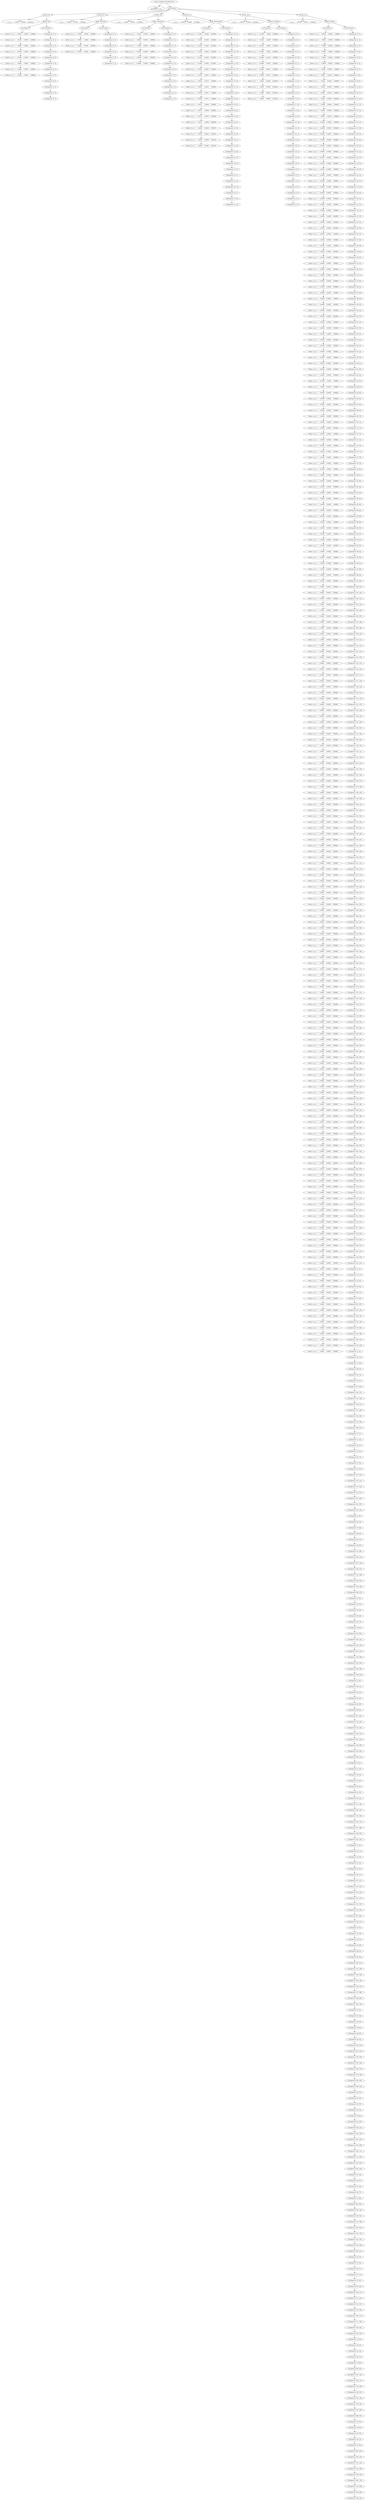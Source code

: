 strict digraph {
graph [ordering="out"];
graph [fontname="helvetica"];
node  [fontname="helvetica"];
edge  [fontname="helvetica"];
scene [label="Scene: ThreeDimensionalScene_R1"];
Camera [label="Camera: 
perspective = true"];
scene -> Camera;
positionList [label="List<Position>"];
scene -> positionList;
_p0 [label="Position: p0"];
positionList -> _p0;
_p0_Matrix [label="Vector:
[x,y,z] = [  -4.00000     0.00000   -18.00000]"];
_p0 -> _p0_Matrix;
_m1 [label="Model: Cube"];
_p0 -> _m1;
_m1_vertexList [label="List<Vertex>"];
_m1 -> _m1_vertexList;
_m1_v0 [label="Vertex: (x,y,z) = (  -1.00000    -1.00000    -1.00000)"];
_m1_vertexList -> _m1_v0;
_m1_v1 [label="Vertex: (x,y,z) = (   1.00000    -1.00000    -1.00000)"];
_m1_v0 -> _m1_v1;
_m1_v2 [label="Vertex: (x,y,z) = (   1.00000    -1.00000     1.00000)"];
_m1_v1 -> _m1_v2;
_m1_v3 [label="Vertex: (x,y,z) = (  -1.00000    -1.00000     1.00000)"];
_m1_v2 -> _m1_v3;
_m1_v4 [label="Vertex: (x,y,z) = (  -1.00000     1.00000    -1.00000)"];
_m1_v3 -> _m1_v4;
_m1_v5 [label="Vertex: (x,y,z) = (   1.00000     1.00000    -1.00000)"];
_m1_v4 -> _m1_v5;
_m1_v6 [label="Vertex: (x,y,z) = (   1.00000     1.00000     1.00000)"];
_m1_v5 -> _m1_v6;
_m1_v7 [label="Vertex: (x,y,z) = (  -1.00000     1.00000     1.00000)"];
_m1_v6 -> _m1_v7;
_m1_primitiveList [label="List<Primitive>"];
_m1 -> _m1_primitiveList;
_m1_p0 [label="LineSegment: [0, 1]"];
_m1_primitiveList -> _m1_p0;
_m1_p1 [label="LineSegment: [1, 2]"];
_m1_p0 -> _m1_p1;
_m1_p2 [label="LineSegment: [2, 3]"];
_m1_p1 -> _m1_p2;
_m1_p3 [label="LineSegment: [3, 0]"];
_m1_p2 -> _m1_p3;
_m1_p4 [label="LineSegment: [4, 5]"];
_m1_p3 -> _m1_p4;
_m1_p5 [label="LineSegment: [5, 6]"];
_m1_p4 -> _m1_p5;
_m1_p6 [label="LineSegment: [6, 7]"];
_m1_p5 -> _m1_p6;
_m1_p7 [label="LineSegment: [7, 4]"];
_m1_p6 -> _m1_p7;
_m1_p8 [label="LineSegment: [0, 4]"];
_m1_p7 -> _m1_p8;
_m1_p9 [label="LineSegment: [1, 5]"];
_m1_p8 -> _m1_p9;
_m1_p10 [label="LineSegment: [2, 6]"];
_m1_p9 -> _m1_p10;
_m1_p11 [label="LineSegment: [3, 7]"];
_m1_p10 -> _m1_p11;
_p2 [label="Position: p1"];
positionList -> _p2;
_p2_Matrix [label="Vector:
[x,y,z] = [   0.00000    -2.00000   -14.00000]"];
_p2 -> _p2_Matrix;
_m3 [label="Model: Tetrahedron"];
_p2 -> _m3;
_m3_vertexList [label="List<Vertex>"];
_m3 -> _m3_vertexList;
_m3_v0 [label="Vertex: (x,y,z) = (   1.00000     1.00000     1.00000)"];
_m3_vertexList -> _m3_v0;
_m3_v1 [label="Vertex: (x,y,z) = (  -1.00000     1.00000    -1.00000)"];
_m3_v0 -> _m3_v1;
_m3_v2 [label="Vertex: (x,y,z) = (   1.00000    -1.00000    -1.00000)"];
_m3_v1 -> _m3_v2;
_m3_v3 [label="Vertex: (x,y,z) = (  -1.00000    -1.00000     1.00000)"];
_m3_v2 -> _m3_v3;
_m3_primitiveList [label="List<Primitive>"];
_m3 -> _m3_primitiveList;
_m3_p0 [label="LineSegment: [0, 1]"];
_m3_primitiveList -> _m3_p0;
_m3_p1 [label="LineSegment: [2, 3]"];
_m3_p0 -> _m3_p1;
_m3_p2 [label="LineSegment: [0, 2]"];
_m3_p1 -> _m3_p2;
_m3_p3 [label="LineSegment: [0, 3]"];
_m3_p2 -> _m3_p3;
_m3_p4 [label="LineSegment: [1, 2]"];
_m3_p3 -> _m3_p4;
_m3_p5 [label="LineSegment: [1, 3]"];
_m3_p4 -> _m3_p5;
_p4 [label="Position: p2"];
positionList -> _p4;
_p4_Matrix [label="Vector:
[x,y,z] = [   4.00000    -3.00000   -10.00000]"];
_p4 -> _p4_Matrix;
_m5 [label="Model: Octahedron"];
_p4 -> _m5;
_m5_vertexList [label="List<Vertex>"];
_m5 -> _m5_vertexList;
_m5_v0 [label="Vertex: (x,y,z) = (   1.00000     0.00000     0.00000)"];
_m5_vertexList -> _m5_v0;
_m5_v1 [label="Vertex: (x,y,z) = (   0.00000     0.00000    -1.00000)"];
_m5_v0 -> _m5_v1;
_m5_v2 [label="Vertex: (x,y,z) = (  -1.00000     0.00000     0.00000)"];
_m5_v1 -> _m5_v2;
_m5_v3 [label="Vertex: (x,y,z) = (   0.00000     0.00000     1.00000)"];
_m5_v2 -> _m5_v3;
_m5_v4 [label="Vertex: (x,y,z) = (   0.00000     1.00000     0.00000)"];
_m5_v3 -> _m5_v4;
_m5_v5 [label="Vertex: (x,y,z) = (   0.00000    -1.00000     0.00000)"];
_m5_v4 -> _m5_v5;
_m5_primitiveList [label="List<Primitive>"];
_m5 -> _m5_primitiveList;
_m5_p0 [label="LineSegment: [0, 1]"];
_m5_primitiveList -> _m5_p0;
_m5_p1 [label="LineSegment: [1, 2]"];
_m5_p0 -> _m5_p1;
_m5_p2 [label="LineSegment: [2, 3]"];
_m5_p1 -> _m5_p2;
_m5_p3 [label="LineSegment: [3, 0]"];
_m5_p2 -> _m5_p3;
_m5_p4 [label="LineSegment: [0, 4]"];
_m5_p3 -> _m5_p4;
_m5_p5 [label="LineSegment: [1, 4]"];
_m5_p4 -> _m5_p5;
_m5_p6 [label="LineSegment: [2, 4]"];
_m5_p5 -> _m5_p6;
_m5_p7 [label="LineSegment: [3, 4]"];
_m5_p6 -> _m5_p7;
_m5_p8 [label="LineSegment: [0, 5]"];
_m5_p7 -> _m5_p8;
_m5_p9 [label="LineSegment: [1, 5]"];
_m5_p8 -> _m5_p9;
_m5_p10 [label="LineSegment: [2, 5]"];
_m5_p9 -> _m5_p10;
_m5_p11 [label="LineSegment: [3, 5]"];
_m5_p10 -> _m5_p11;
_p6 [label="Position: p3"];
positionList -> _p6;
_p6_Matrix [label="Vector:
[x,y,z] = [  -4.00000    -3.00000   -10.00000]"];
_p6 -> _p6_Matrix;
_m7 [label="Model: Dodecahedron"];
_p6 -> _m7;
_m7_vertexList [label="List<Vertex>"];
_m7 -> _m7_vertexList;
_m7_v0 [label="Vertex: (x,y,z) = (  -0.61803    -0.61803    -0.61803)"];
_m7_vertexList -> _m7_v0;
_m7_v1 [label="Vertex: (x,y,z) = (  -0.61803    -0.61803     0.61803)"];
_m7_v0 -> _m7_v1;
_m7_v2 [label="Vertex: (x,y,z) = (  -0.61803     0.61803    -0.61803)"];
_m7_v1 -> _m7_v2;
_m7_v3 [label="Vertex: (x,y,z) = (  -0.61803     0.61803     0.61803)"];
_m7_v2 -> _m7_v3;
_m7_v4 [label="Vertex: (x,y,z) = (   0.61803    -0.61803    -0.61803)"];
_m7_v3 -> _m7_v4;
_m7_v5 [label="Vertex: (x,y,z) = (   0.61803    -0.61803     0.61803)"];
_m7_v4 -> _m7_v5;
_m7_v6 [label="Vertex: (x,y,z) = (   0.61803     0.61803    -0.61803)"];
_m7_v5 -> _m7_v6;
_m7_v7 [label="Vertex: (x,y,z) = (   0.61803     0.61803     0.61803)"];
_m7_v6 -> _m7_v7;
_m7_v8 [label="Vertex: (x,y,z) = (   0.00000    -0.38197    -1.00000)"];
_m7_v7 -> _m7_v8;
_m7_v9 [label="Vertex: (x,y,z) = (   0.00000    -0.38197     1.00000)"];
_m7_v8 -> _m7_v9;
_m7_v10 [label="Vertex: (x,y,z) = (   0.00000     0.38197    -1.00000)"];
_m7_v9 -> _m7_v10;
_m7_v11 [label="Vertex: (x,y,z) = (   0.00000     0.38197     1.00000)"];
_m7_v10 -> _m7_v11;
_m7_v12 [label="Vertex: (x,y,z) = (  -0.38197    -1.00000     0.00000)"];
_m7_v11 -> _m7_v12;
_m7_v13 [label="Vertex: (x,y,z) = (  -0.38197     1.00000     0.00000)"];
_m7_v12 -> _m7_v13;
_m7_v14 [label="Vertex: (x,y,z) = (   0.38197    -1.00000     0.00000)"];
_m7_v13 -> _m7_v14;
_m7_v15 [label="Vertex: (x,y,z) = (   0.38197     1.00000     0.00000)"];
_m7_v14 -> _m7_v15;
_m7_v16 [label="Vertex: (x,y,z) = (  -1.00000     0.00000    -0.38197)"];
_m7_v15 -> _m7_v16;
_m7_v17 [label="Vertex: (x,y,z) = (   1.00000     0.00000    -0.38197)"];
_m7_v16 -> _m7_v17;
_m7_v18 [label="Vertex: (x,y,z) = (  -1.00000     0.00000     0.38197)"];
_m7_v17 -> _m7_v18;
_m7_v19 [label="Vertex: (x,y,z) = (   1.00000     0.00000     0.38197)"];
_m7_v18 -> _m7_v19;
_m7_primitiveList [label="List<Primitive>"];
_m7 -> _m7_primitiveList;
_m7_p0 [label="LineSegment: [3, 11]"];
_m7_primitiveList -> _m7_p0;
_m7_p1 [label="LineSegment: [11, 7]"];
_m7_p0 -> _m7_p1;
_m7_p2 [label="LineSegment: [7, 15]"];
_m7_p1 -> _m7_p2;
_m7_p3 [label="LineSegment: [15, 13]"];
_m7_p2 -> _m7_p3;
_m7_p4 [label="LineSegment: [13, 3]"];
_m7_p3 -> _m7_p4;
_m7_p5 [label="LineSegment: [7, 19]"];
_m7_p4 -> _m7_p5;
_m7_p6 [label="LineSegment: [19, 17]"];
_m7_p5 -> _m7_p6;
_m7_p7 [label="LineSegment: [17, 6]"];
_m7_p6 -> _m7_p7;
_m7_p8 [label="LineSegment: [6, 15]"];
_m7_p7 -> _m7_p8;
_m7_p9 [label="LineSegment: [17, 4]"];
_m7_p8 -> _m7_p9;
_m7_p10 [label="LineSegment: [4, 8]"];
_m7_p9 -> _m7_p10;
_m7_p11 [label="LineSegment: [8, 10]"];
_m7_p10 -> _m7_p11;
_m7_p12 [label="LineSegment: [10, 6]"];
_m7_p11 -> _m7_p12;
_m7_p13 [label="LineSegment: [8, 0]"];
_m7_p12 -> _m7_p13;
_m7_p14 [label="LineSegment: [0, 16]"];
_m7_p13 -> _m7_p14;
_m7_p15 [label="LineSegment: [16, 2]"];
_m7_p14 -> _m7_p15;
_m7_p16 [label="LineSegment: [2, 10]"];
_m7_p15 -> _m7_p16;
_m7_p17 [label="LineSegment: [0, 12]"];
_m7_p16 -> _m7_p17;
_m7_p18 [label="LineSegment: [12, 1]"];
_m7_p17 -> _m7_p18;
_m7_p19 [label="LineSegment: [1, 18]"];
_m7_p18 -> _m7_p19;
_m7_p20 [label="LineSegment: [18, 16]"];
_m7_p19 -> _m7_p20;
_m7_p21 [label="LineSegment: [2, 13]"];
_m7_p20 -> _m7_p21;
_m7_p22 [label="LineSegment: [18, 3]"];
_m7_p21 -> _m7_p22;
_m7_p23 [label="LineSegment: [1, 9]"];
_m7_p22 -> _m7_p23;
_m7_p24 [label="LineSegment: [9, 11]"];
_m7_p23 -> _m7_p24;
_m7_p25 [label="LineSegment: [4, 14]"];
_m7_p24 -> _m7_p25;
_m7_p26 [label="LineSegment: [14, 12]"];
_m7_p25 -> _m7_p26;
_m7_p27 [label="LineSegment: [9, 5]"];
_m7_p26 -> _m7_p27;
_m7_p28 [label="LineSegment: [5, 19]"];
_m7_p27 -> _m7_p28;
_m7_p29 [label="LineSegment: [5, 14]"];
_m7_p28 -> _m7_p29;
_p8 [label="Position: p4"];
positionList -> _p8;
_p8_Matrix [label="Vector:
[x,y,z] = [   4.00000     0.00000   -18.00000]"];
_p8 -> _p8_Matrix;
_m9 [label="Model: Icosahedron"];
_p8 -> _m9;
_m9_vertexList [label="List<Vertex>"];
_m9 -> _m9_vertexList;
_m9_v0 [label="Vertex: (x,y,z) = (  -0.61803     1.00000     0.00000)"];
_m9_vertexList -> _m9_v0;
_m9_v1 [label="Vertex: (x,y,z) = (   0.61803     1.00000     0.00000)"];
_m9_v0 -> _m9_v1;
_m9_v2 [label="Vertex: (x,y,z) = (  -0.61803    -1.00000     0.00000)"];
_m9_v1 -> _m9_v2;
_m9_v3 [label="Vertex: (x,y,z) = (   0.61803    -1.00000     0.00000)"];
_m9_v2 -> _m9_v3;
_m9_v4 [label="Vertex: (x,y,z) = (   0.00000    -0.61803     1.00000)"];
_m9_v3 -> _m9_v4;
_m9_v5 [label="Vertex: (x,y,z) = (   0.00000     0.61803     1.00000)"];
_m9_v4 -> _m9_v5;
_m9_v6 [label="Vertex: (x,y,z) = (   0.00000    -0.61803    -1.00000)"];
_m9_v5 -> _m9_v6;
_m9_v7 [label="Vertex: (x,y,z) = (   0.00000     0.61803    -1.00000)"];
_m9_v6 -> _m9_v7;
_m9_v8 [label="Vertex: (x,y,z) = (   1.00000     0.00000    -0.61803)"];
_m9_v7 -> _m9_v8;
_m9_v9 [label="Vertex: (x,y,z) = (   1.00000     0.00000     0.61803)"];
_m9_v8 -> _m9_v9;
_m9_v10 [label="Vertex: (x,y,z) = (  -1.00000     0.00000    -0.61803)"];
_m9_v9 -> _m9_v10;
_m9_v11 [label="Vertex: (x,y,z) = (  -1.00000     0.00000     0.61803)"];
_m9_v10 -> _m9_v11;
_m9_primitiveList [label="List<Primitive>"];
_m9 -> _m9_primitiveList;
_m9_p0 [label="LineSegment: [0, 1]"];
_m9_primitiveList -> _m9_p0;
_m9_p1 [label="LineSegment: [0, 5]"];
_m9_p0 -> _m9_p1;
_m9_p2 [label="LineSegment: [0, 7]"];
_m9_p1 -> _m9_p2;
_m9_p3 [label="LineSegment: [0, 11]"];
_m9_p2 -> _m9_p3;
_m9_p4 [label="LineSegment: [0, 10]"];
_m9_p3 -> _m9_p4;
_m9_p5 [label="LineSegment: [1, 5]"];
_m9_p4 -> _m9_p5;
_m9_p6 [label="LineSegment: [1, 7]"];
_m9_p5 -> _m9_p6;
_m9_p7 [label="LineSegment: [1, 9]"];
_m9_p6 -> _m9_p7;
_m9_p8 [label="LineSegment: [1, 8]"];
_m9_p7 -> _m9_p8;
_m9_p9 [label="LineSegment: [5, 11]"];
_m9_p8 -> _m9_p9;
_m9_p10 [label="LineSegment: [5, 9]"];
_m9_p9 -> _m9_p10;
_m9_p11 [label="LineSegment: [5, 4]"];
_m9_p10 -> _m9_p11;
_m9_p12 [label="LineSegment: [7, 10]"];
_m9_p11 -> _m9_p12;
_m9_p13 [label="LineSegment: [7, 8]"];
_m9_p12 -> _m9_p13;
_m9_p14 [label="LineSegment: [7, 6]"];
_m9_p13 -> _m9_p14;
_m9_p15 [label="LineSegment: [11, 10]"];
_m9_p14 -> _m9_p15;
_m9_p16 [label="LineSegment: [11, 4]"];
_m9_p15 -> _m9_p16;
_m9_p17 [label="LineSegment: [11, 2]"];
_m9_p16 -> _m9_p17;
_m9_p18 [label="LineSegment: [9, 8]"];
_m9_p17 -> _m9_p18;
_m9_p19 [label="LineSegment: [9, 4]"];
_m9_p18 -> _m9_p19;
_m9_p20 [label="LineSegment: [9, 3]"];
_m9_p19 -> _m9_p20;
_m9_p21 [label="LineSegment: [10, 6]"];
_m9_p20 -> _m9_p21;
_m9_p22 [label="LineSegment: [10, 2]"];
_m9_p21 -> _m9_p22;
_m9_p23 [label="LineSegment: [8, 6]"];
_m9_p22 -> _m9_p23;
_m9_p24 [label="LineSegment: [8, 3]"];
_m9_p23 -> _m9_p24;
_m9_p25 [label="LineSegment: [4, 2]"];
_m9_p24 -> _m9_p25;
_m9_p26 [label="LineSegment: [4, 3]"];
_m9_p25 -> _m9_p26;
_m9_p27 [label="LineSegment: [6, 2]"];
_m9_p26 -> _m9_p27;
_m9_p28 [label="LineSegment: [6, 3]"];
_m9_p27 -> _m9_p28;
_m9_p29 [label="LineSegment: [2, 3]"];
_m9_p28 -> _m9_p29;
_p10 [label="Position: p5"];
positionList -> _p10;
_p10_Matrix [label="Vector:
[x,y,z] = [   0.00000    -7.00000   -14.00000]"];
_p10 -> _p10_Matrix;
_m11 [label="Model: PanelXZ"];
_p10 -> _m11;
_m11_vertexList [label="List<Vertex>"];
_m11 -> _m11_vertexList;
_m11_v0 [label="Vertex: (x,y,z) = (  -7.00000     0.00000    -7.00000)"];
_m11_vertexList -> _m11_v0;
_m11_v1 [label="Vertex: (x,y,z) = (  -7.00000     0.00000    -6.00000)"];
_m11_v0 -> _m11_v1;
_m11_v2 [label="Vertex: (x,y,z) = (  -7.00000     0.00000    -5.00000)"];
_m11_v1 -> _m11_v2;
_m11_v3 [label="Vertex: (x,y,z) = (  -7.00000     0.00000    -4.00000)"];
_m11_v2 -> _m11_v3;
_m11_v4 [label="Vertex: (x,y,z) = (  -7.00000     0.00000    -3.00000)"];
_m11_v3 -> _m11_v4;
_m11_v5 [label="Vertex: (x,y,z) = (  -7.00000     0.00000    -2.00000)"];
_m11_v4 -> _m11_v5;
_m11_v6 [label="Vertex: (x,y,z) = (  -7.00000     0.00000    -1.00000)"];
_m11_v5 -> _m11_v6;
_m11_v7 [label="Vertex: (x,y,z) = (  -7.00000     0.00000     0.00000)"];
_m11_v6 -> _m11_v7;
_m11_v8 [label="Vertex: (x,y,z) = (  -7.00000     0.00000     1.00000)"];
_m11_v7 -> _m11_v8;
_m11_v9 [label="Vertex: (x,y,z) = (  -7.00000     0.00000     2.00000)"];
_m11_v8 -> _m11_v9;
_m11_v10 [label="Vertex: (x,y,z) = (  -7.00000     0.00000     3.00000)"];
_m11_v9 -> _m11_v10;
_m11_v11 [label="Vertex: (x,y,z) = (  -7.00000     0.00000     4.00000)"];
_m11_v10 -> _m11_v11;
_m11_v12 [label="Vertex: (x,y,z) = (  -7.00000     0.00000     5.00000)"];
_m11_v11 -> _m11_v12;
_m11_v13 [label="Vertex: (x,y,z) = (  -7.00000     0.00000     6.00000)"];
_m11_v12 -> _m11_v13;
_m11_v14 [label="Vertex: (x,y,z) = (  -7.00000     0.00000     7.00000)"];
_m11_v13 -> _m11_v14;
_m11_v15 [label="Vertex: (x,y,z) = (  -6.00000     0.00000    -7.00000)"];
_m11_v14 -> _m11_v15;
_m11_v16 [label="Vertex: (x,y,z) = (  -6.00000     0.00000    -6.00000)"];
_m11_v15 -> _m11_v16;
_m11_v17 [label="Vertex: (x,y,z) = (  -6.00000     0.00000    -5.00000)"];
_m11_v16 -> _m11_v17;
_m11_v18 [label="Vertex: (x,y,z) = (  -6.00000     0.00000    -4.00000)"];
_m11_v17 -> _m11_v18;
_m11_v19 [label="Vertex: (x,y,z) = (  -6.00000     0.00000    -3.00000)"];
_m11_v18 -> _m11_v19;
_m11_v20 [label="Vertex: (x,y,z) = (  -6.00000     0.00000    -2.00000)"];
_m11_v19 -> _m11_v20;
_m11_v21 [label="Vertex: (x,y,z) = (  -6.00000     0.00000    -1.00000)"];
_m11_v20 -> _m11_v21;
_m11_v22 [label="Vertex: (x,y,z) = (  -6.00000     0.00000     0.00000)"];
_m11_v21 -> _m11_v22;
_m11_v23 [label="Vertex: (x,y,z) = (  -6.00000     0.00000     1.00000)"];
_m11_v22 -> _m11_v23;
_m11_v24 [label="Vertex: (x,y,z) = (  -6.00000     0.00000     2.00000)"];
_m11_v23 -> _m11_v24;
_m11_v25 [label="Vertex: (x,y,z) = (  -6.00000     0.00000     3.00000)"];
_m11_v24 -> _m11_v25;
_m11_v26 [label="Vertex: (x,y,z) = (  -6.00000     0.00000     4.00000)"];
_m11_v25 -> _m11_v26;
_m11_v27 [label="Vertex: (x,y,z) = (  -6.00000     0.00000     5.00000)"];
_m11_v26 -> _m11_v27;
_m11_v28 [label="Vertex: (x,y,z) = (  -6.00000     0.00000     6.00000)"];
_m11_v27 -> _m11_v28;
_m11_v29 [label="Vertex: (x,y,z) = (  -6.00000     0.00000     7.00000)"];
_m11_v28 -> _m11_v29;
_m11_v30 [label="Vertex: (x,y,z) = (  -5.00000     0.00000    -7.00000)"];
_m11_v29 -> _m11_v30;
_m11_v31 [label="Vertex: (x,y,z) = (  -5.00000     0.00000    -6.00000)"];
_m11_v30 -> _m11_v31;
_m11_v32 [label="Vertex: (x,y,z) = (  -5.00000     0.00000    -5.00000)"];
_m11_v31 -> _m11_v32;
_m11_v33 [label="Vertex: (x,y,z) = (  -5.00000     0.00000    -4.00000)"];
_m11_v32 -> _m11_v33;
_m11_v34 [label="Vertex: (x,y,z) = (  -5.00000     0.00000    -3.00000)"];
_m11_v33 -> _m11_v34;
_m11_v35 [label="Vertex: (x,y,z) = (  -5.00000     0.00000    -2.00000)"];
_m11_v34 -> _m11_v35;
_m11_v36 [label="Vertex: (x,y,z) = (  -5.00000     0.00000    -1.00000)"];
_m11_v35 -> _m11_v36;
_m11_v37 [label="Vertex: (x,y,z) = (  -5.00000     0.00000     0.00000)"];
_m11_v36 -> _m11_v37;
_m11_v38 [label="Vertex: (x,y,z) = (  -5.00000     0.00000     1.00000)"];
_m11_v37 -> _m11_v38;
_m11_v39 [label="Vertex: (x,y,z) = (  -5.00000     0.00000     2.00000)"];
_m11_v38 -> _m11_v39;
_m11_v40 [label="Vertex: (x,y,z) = (  -5.00000     0.00000     3.00000)"];
_m11_v39 -> _m11_v40;
_m11_v41 [label="Vertex: (x,y,z) = (  -5.00000     0.00000     4.00000)"];
_m11_v40 -> _m11_v41;
_m11_v42 [label="Vertex: (x,y,z) = (  -5.00000     0.00000     5.00000)"];
_m11_v41 -> _m11_v42;
_m11_v43 [label="Vertex: (x,y,z) = (  -5.00000     0.00000     6.00000)"];
_m11_v42 -> _m11_v43;
_m11_v44 [label="Vertex: (x,y,z) = (  -5.00000     0.00000     7.00000)"];
_m11_v43 -> _m11_v44;
_m11_v45 [label="Vertex: (x,y,z) = (  -4.00000     0.00000    -7.00000)"];
_m11_v44 -> _m11_v45;
_m11_v46 [label="Vertex: (x,y,z) = (  -4.00000     0.00000    -6.00000)"];
_m11_v45 -> _m11_v46;
_m11_v47 [label="Vertex: (x,y,z) = (  -4.00000     0.00000    -5.00000)"];
_m11_v46 -> _m11_v47;
_m11_v48 [label="Vertex: (x,y,z) = (  -4.00000     0.00000    -4.00000)"];
_m11_v47 -> _m11_v48;
_m11_v49 [label="Vertex: (x,y,z) = (  -4.00000     0.00000    -3.00000)"];
_m11_v48 -> _m11_v49;
_m11_v50 [label="Vertex: (x,y,z) = (  -4.00000     0.00000    -2.00000)"];
_m11_v49 -> _m11_v50;
_m11_v51 [label="Vertex: (x,y,z) = (  -4.00000     0.00000    -1.00000)"];
_m11_v50 -> _m11_v51;
_m11_v52 [label="Vertex: (x,y,z) = (  -4.00000     0.00000     0.00000)"];
_m11_v51 -> _m11_v52;
_m11_v53 [label="Vertex: (x,y,z) = (  -4.00000     0.00000     1.00000)"];
_m11_v52 -> _m11_v53;
_m11_v54 [label="Vertex: (x,y,z) = (  -4.00000     0.00000     2.00000)"];
_m11_v53 -> _m11_v54;
_m11_v55 [label="Vertex: (x,y,z) = (  -4.00000     0.00000     3.00000)"];
_m11_v54 -> _m11_v55;
_m11_v56 [label="Vertex: (x,y,z) = (  -4.00000     0.00000     4.00000)"];
_m11_v55 -> _m11_v56;
_m11_v57 [label="Vertex: (x,y,z) = (  -4.00000     0.00000     5.00000)"];
_m11_v56 -> _m11_v57;
_m11_v58 [label="Vertex: (x,y,z) = (  -4.00000     0.00000     6.00000)"];
_m11_v57 -> _m11_v58;
_m11_v59 [label="Vertex: (x,y,z) = (  -4.00000     0.00000     7.00000)"];
_m11_v58 -> _m11_v59;
_m11_v60 [label="Vertex: (x,y,z) = (  -3.00000     0.00000    -7.00000)"];
_m11_v59 -> _m11_v60;
_m11_v61 [label="Vertex: (x,y,z) = (  -3.00000     0.00000    -6.00000)"];
_m11_v60 -> _m11_v61;
_m11_v62 [label="Vertex: (x,y,z) = (  -3.00000     0.00000    -5.00000)"];
_m11_v61 -> _m11_v62;
_m11_v63 [label="Vertex: (x,y,z) = (  -3.00000     0.00000    -4.00000)"];
_m11_v62 -> _m11_v63;
_m11_v64 [label="Vertex: (x,y,z) = (  -3.00000     0.00000    -3.00000)"];
_m11_v63 -> _m11_v64;
_m11_v65 [label="Vertex: (x,y,z) = (  -3.00000     0.00000    -2.00000)"];
_m11_v64 -> _m11_v65;
_m11_v66 [label="Vertex: (x,y,z) = (  -3.00000     0.00000    -1.00000)"];
_m11_v65 -> _m11_v66;
_m11_v67 [label="Vertex: (x,y,z) = (  -3.00000     0.00000     0.00000)"];
_m11_v66 -> _m11_v67;
_m11_v68 [label="Vertex: (x,y,z) = (  -3.00000     0.00000     1.00000)"];
_m11_v67 -> _m11_v68;
_m11_v69 [label="Vertex: (x,y,z) = (  -3.00000     0.00000     2.00000)"];
_m11_v68 -> _m11_v69;
_m11_v70 [label="Vertex: (x,y,z) = (  -3.00000     0.00000     3.00000)"];
_m11_v69 -> _m11_v70;
_m11_v71 [label="Vertex: (x,y,z) = (  -3.00000     0.00000     4.00000)"];
_m11_v70 -> _m11_v71;
_m11_v72 [label="Vertex: (x,y,z) = (  -3.00000     0.00000     5.00000)"];
_m11_v71 -> _m11_v72;
_m11_v73 [label="Vertex: (x,y,z) = (  -3.00000     0.00000     6.00000)"];
_m11_v72 -> _m11_v73;
_m11_v74 [label="Vertex: (x,y,z) = (  -3.00000     0.00000     7.00000)"];
_m11_v73 -> _m11_v74;
_m11_v75 [label="Vertex: (x,y,z) = (  -2.00000     0.00000    -7.00000)"];
_m11_v74 -> _m11_v75;
_m11_v76 [label="Vertex: (x,y,z) = (  -2.00000     0.00000    -6.00000)"];
_m11_v75 -> _m11_v76;
_m11_v77 [label="Vertex: (x,y,z) = (  -2.00000     0.00000    -5.00000)"];
_m11_v76 -> _m11_v77;
_m11_v78 [label="Vertex: (x,y,z) = (  -2.00000     0.00000    -4.00000)"];
_m11_v77 -> _m11_v78;
_m11_v79 [label="Vertex: (x,y,z) = (  -2.00000     0.00000    -3.00000)"];
_m11_v78 -> _m11_v79;
_m11_v80 [label="Vertex: (x,y,z) = (  -2.00000     0.00000    -2.00000)"];
_m11_v79 -> _m11_v80;
_m11_v81 [label="Vertex: (x,y,z) = (  -2.00000     0.00000    -1.00000)"];
_m11_v80 -> _m11_v81;
_m11_v82 [label="Vertex: (x,y,z) = (  -2.00000     0.00000     0.00000)"];
_m11_v81 -> _m11_v82;
_m11_v83 [label="Vertex: (x,y,z) = (  -2.00000     0.00000     1.00000)"];
_m11_v82 -> _m11_v83;
_m11_v84 [label="Vertex: (x,y,z) = (  -2.00000     0.00000     2.00000)"];
_m11_v83 -> _m11_v84;
_m11_v85 [label="Vertex: (x,y,z) = (  -2.00000     0.00000     3.00000)"];
_m11_v84 -> _m11_v85;
_m11_v86 [label="Vertex: (x,y,z) = (  -2.00000     0.00000     4.00000)"];
_m11_v85 -> _m11_v86;
_m11_v87 [label="Vertex: (x,y,z) = (  -2.00000     0.00000     5.00000)"];
_m11_v86 -> _m11_v87;
_m11_v88 [label="Vertex: (x,y,z) = (  -2.00000     0.00000     6.00000)"];
_m11_v87 -> _m11_v88;
_m11_v89 [label="Vertex: (x,y,z) = (  -2.00000     0.00000     7.00000)"];
_m11_v88 -> _m11_v89;
_m11_v90 [label="Vertex: (x,y,z) = (  -1.00000     0.00000    -7.00000)"];
_m11_v89 -> _m11_v90;
_m11_v91 [label="Vertex: (x,y,z) = (  -1.00000     0.00000    -6.00000)"];
_m11_v90 -> _m11_v91;
_m11_v92 [label="Vertex: (x,y,z) = (  -1.00000     0.00000    -5.00000)"];
_m11_v91 -> _m11_v92;
_m11_v93 [label="Vertex: (x,y,z) = (  -1.00000     0.00000    -4.00000)"];
_m11_v92 -> _m11_v93;
_m11_v94 [label="Vertex: (x,y,z) = (  -1.00000     0.00000    -3.00000)"];
_m11_v93 -> _m11_v94;
_m11_v95 [label="Vertex: (x,y,z) = (  -1.00000     0.00000    -2.00000)"];
_m11_v94 -> _m11_v95;
_m11_v96 [label="Vertex: (x,y,z) = (  -1.00000     0.00000    -1.00000)"];
_m11_v95 -> _m11_v96;
_m11_v97 [label="Vertex: (x,y,z) = (  -1.00000     0.00000     0.00000)"];
_m11_v96 -> _m11_v97;
_m11_v98 [label="Vertex: (x,y,z) = (  -1.00000     0.00000     1.00000)"];
_m11_v97 -> _m11_v98;
_m11_v99 [label="Vertex: (x,y,z) = (  -1.00000     0.00000     2.00000)"];
_m11_v98 -> _m11_v99;
_m11_v100 [label="Vertex: (x,y,z) = (  -1.00000     0.00000     3.00000)"];
_m11_v99 -> _m11_v100;
_m11_v101 [label="Vertex: (x,y,z) = (  -1.00000     0.00000     4.00000)"];
_m11_v100 -> _m11_v101;
_m11_v102 [label="Vertex: (x,y,z) = (  -1.00000     0.00000     5.00000)"];
_m11_v101 -> _m11_v102;
_m11_v103 [label="Vertex: (x,y,z) = (  -1.00000     0.00000     6.00000)"];
_m11_v102 -> _m11_v103;
_m11_v104 [label="Vertex: (x,y,z) = (  -1.00000     0.00000     7.00000)"];
_m11_v103 -> _m11_v104;
_m11_v105 [label="Vertex: (x,y,z) = (   0.00000     0.00000    -7.00000)"];
_m11_v104 -> _m11_v105;
_m11_v106 [label="Vertex: (x,y,z) = (   0.00000     0.00000    -6.00000)"];
_m11_v105 -> _m11_v106;
_m11_v107 [label="Vertex: (x,y,z) = (   0.00000     0.00000    -5.00000)"];
_m11_v106 -> _m11_v107;
_m11_v108 [label="Vertex: (x,y,z) = (   0.00000     0.00000    -4.00000)"];
_m11_v107 -> _m11_v108;
_m11_v109 [label="Vertex: (x,y,z) = (   0.00000     0.00000    -3.00000)"];
_m11_v108 -> _m11_v109;
_m11_v110 [label="Vertex: (x,y,z) = (   0.00000     0.00000    -2.00000)"];
_m11_v109 -> _m11_v110;
_m11_v111 [label="Vertex: (x,y,z) = (   0.00000     0.00000    -1.00000)"];
_m11_v110 -> _m11_v111;
_m11_v112 [label="Vertex: (x,y,z) = (   0.00000     0.00000     0.00000)"];
_m11_v111 -> _m11_v112;
_m11_v113 [label="Vertex: (x,y,z) = (   0.00000     0.00000     1.00000)"];
_m11_v112 -> _m11_v113;
_m11_v114 [label="Vertex: (x,y,z) = (   0.00000     0.00000     2.00000)"];
_m11_v113 -> _m11_v114;
_m11_v115 [label="Vertex: (x,y,z) = (   0.00000     0.00000     3.00000)"];
_m11_v114 -> _m11_v115;
_m11_v116 [label="Vertex: (x,y,z) = (   0.00000     0.00000     4.00000)"];
_m11_v115 -> _m11_v116;
_m11_v117 [label="Vertex: (x,y,z) = (   0.00000     0.00000     5.00000)"];
_m11_v116 -> _m11_v117;
_m11_v118 [label="Vertex: (x,y,z) = (   0.00000     0.00000     6.00000)"];
_m11_v117 -> _m11_v118;
_m11_v119 [label="Vertex: (x,y,z) = (   0.00000     0.00000     7.00000)"];
_m11_v118 -> _m11_v119;
_m11_v120 [label="Vertex: (x,y,z) = (   1.00000     0.00000    -7.00000)"];
_m11_v119 -> _m11_v120;
_m11_v121 [label="Vertex: (x,y,z) = (   1.00000     0.00000    -6.00000)"];
_m11_v120 -> _m11_v121;
_m11_v122 [label="Vertex: (x,y,z) = (   1.00000     0.00000    -5.00000)"];
_m11_v121 -> _m11_v122;
_m11_v123 [label="Vertex: (x,y,z) = (   1.00000     0.00000    -4.00000)"];
_m11_v122 -> _m11_v123;
_m11_v124 [label="Vertex: (x,y,z) = (   1.00000     0.00000    -3.00000)"];
_m11_v123 -> _m11_v124;
_m11_v125 [label="Vertex: (x,y,z) = (   1.00000     0.00000    -2.00000)"];
_m11_v124 -> _m11_v125;
_m11_v126 [label="Vertex: (x,y,z) = (   1.00000     0.00000    -1.00000)"];
_m11_v125 -> _m11_v126;
_m11_v127 [label="Vertex: (x,y,z) = (   1.00000     0.00000     0.00000)"];
_m11_v126 -> _m11_v127;
_m11_v128 [label="Vertex: (x,y,z) = (   1.00000     0.00000     1.00000)"];
_m11_v127 -> _m11_v128;
_m11_v129 [label="Vertex: (x,y,z) = (   1.00000     0.00000     2.00000)"];
_m11_v128 -> _m11_v129;
_m11_v130 [label="Vertex: (x,y,z) = (   1.00000     0.00000     3.00000)"];
_m11_v129 -> _m11_v130;
_m11_v131 [label="Vertex: (x,y,z) = (   1.00000     0.00000     4.00000)"];
_m11_v130 -> _m11_v131;
_m11_v132 [label="Vertex: (x,y,z) = (   1.00000     0.00000     5.00000)"];
_m11_v131 -> _m11_v132;
_m11_v133 [label="Vertex: (x,y,z) = (   1.00000     0.00000     6.00000)"];
_m11_v132 -> _m11_v133;
_m11_v134 [label="Vertex: (x,y,z) = (   1.00000     0.00000     7.00000)"];
_m11_v133 -> _m11_v134;
_m11_v135 [label="Vertex: (x,y,z) = (   2.00000     0.00000    -7.00000)"];
_m11_v134 -> _m11_v135;
_m11_v136 [label="Vertex: (x,y,z) = (   2.00000     0.00000    -6.00000)"];
_m11_v135 -> _m11_v136;
_m11_v137 [label="Vertex: (x,y,z) = (   2.00000     0.00000    -5.00000)"];
_m11_v136 -> _m11_v137;
_m11_v138 [label="Vertex: (x,y,z) = (   2.00000     0.00000    -4.00000)"];
_m11_v137 -> _m11_v138;
_m11_v139 [label="Vertex: (x,y,z) = (   2.00000     0.00000    -3.00000)"];
_m11_v138 -> _m11_v139;
_m11_v140 [label="Vertex: (x,y,z) = (   2.00000     0.00000    -2.00000)"];
_m11_v139 -> _m11_v140;
_m11_v141 [label="Vertex: (x,y,z) = (   2.00000     0.00000    -1.00000)"];
_m11_v140 -> _m11_v141;
_m11_v142 [label="Vertex: (x,y,z) = (   2.00000     0.00000     0.00000)"];
_m11_v141 -> _m11_v142;
_m11_v143 [label="Vertex: (x,y,z) = (   2.00000     0.00000     1.00000)"];
_m11_v142 -> _m11_v143;
_m11_v144 [label="Vertex: (x,y,z) = (   2.00000     0.00000     2.00000)"];
_m11_v143 -> _m11_v144;
_m11_v145 [label="Vertex: (x,y,z) = (   2.00000     0.00000     3.00000)"];
_m11_v144 -> _m11_v145;
_m11_v146 [label="Vertex: (x,y,z) = (   2.00000     0.00000     4.00000)"];
_m11_v145 -> _m11_v146;
_m11_v147 [label="Vertex: (x,y,z) = (   2.00000     0.00000     5.00000)"];
_m11_v146 -> _m11_v147;
_m11_v148 [label="Vertex: (x,y,z) = (   2.00000     0.00000     6.00000)"];
_m11_v147 -> _m11_v148;
_m11_v149 [label="Vertex: (x,y,z) = (   2.00000     0.00000     7.00000)"];
_m11_v148 -> _m11_v149;
_m11_v150 [label="Vertex: (x,y,z) = (   3.00000     0.00000    -7.00000)"];
_m11_v149 -> _m11_v150;
_m11_v151 [label="Vertex: (x,y,z) = (   3.00000     0.00000    -6.00000)"];
_m11_v150 -> _m11_v151;
_m11_v152 [label="Vertex: (x,y,z) = (   3.00000     0.00000    -5.00000)"];
_m11_v151 -> _m11_v152;
_m11_v153 [label="Vertex: (x,y,z) = (   3.00000     0.00000    -4.00000)"];
_m11_v152 -> _m11_v153;
_m11_v154 [label="Vertex: (x,y,z) = (   3.00000     0.00000    -3.00000)"];
_m11_v153 -> _m11_v154;
_m11_v155 [label="Vertex: (x,y,z) = (   3.00000     0.00000    -2.00000)"];
_m11_v154 -> _m11_v155;
_m11_v156 [label="Vertex: (x,y,z) = (   3.00000     0.00000    -1.00000)"];
_m11_v155 -> _m11_v156;
_m11_v157 [label="Vertex: (x,y,z) = (   3.00000     0.00000     0.00000)"];
_m11_v156 -> _m11_v157;
_m11_v158 [label="Vertex: (x,y,z) = (   3.00000     0.00000     1.00000)"];
_m11_v157 -> _m11_v158;
_m11_v159 [label="Vertex: (x,y,z) = (   3.00000     0.00000     2.00000)"];
_m11_v158 -> _m11_v159;
_m11_v160 [label="Vertex: (x,y,z) = (   3.00000     0.00000     3.00000)"];
_m11_v159 -> _m11_v160;
_m11_v161 [label="Vertex: (x,y,z) = (   3.00000     0.00000     4.00000)"];
_m11_v160 -> _m11_v161;
_m11_v162 [label="Vertex: (x,y,z) = (   3.00000     0.00000     5.00000)"];
_m11_v161 -> _m11_v162;
_m11_v163 [label="Vertex: (x,y,z) = (   3.00000     0.00000     6.00000)"];
_m11_v162 -> _m11_v163;
_m11_v164 [label="Vertex: (x,y,z) = (   3.00000     0.00000     7.00000)"];
_m11_v163 -> _m11_v164;
_m11_v165 [label="Vertex: (x,y,z) = (   4.00000     0.00000    -7.00000)"];
_m11_v164 -> _m11_v165;
_m11_v166 [label="Vertex: (x,y,z) = (   4.00000     0.00000    -6.00000)"];
_m11_v165 -> _m11_v166;
_m11_v167 [label="Vertex: (x,y,z) = (   4.00000     0.00000    -5.00000)"];
_m11_v166 -> _m11_v167;
_m11_v168 [label="Vertex: (x,y,z) = (   4.00000     0.00000    -4.00000)"];
_m11_v167 -> _m11_v168;
_m11_v169 [label="Vertex: (x,y,z) = (   4.00000     0.00000    -3.00000)"];
_m11_v168 -> _m11_v169;
_m11_v170 [label="Vertex: (x,y,z) = (   4.00000     0.00000    -2.00000)"];
_m11_v169 -> _m11_v170;
_m11_v171 [label="Vertex: (x,y,z) = (   4.00000     0.00000    -1.00000)"];
_m11_v170 -> _m11_v171;
_m11_v172 [label="Vertex: (x,y,z) = (   4.00000     0.00000     0.00000)"];
_m11_v171 -> _m11_v172;
_m11_v173 [label="Vertex: (x,y,z) = (   4.00000     0.00000     1.00000)"];
_m11_v172 -> _m11_v173;
_m11_v174 [label="Vertex: (x,y,z) = (   4.00000     0.00000     2.00000)"];
_m11_v173 -> _m11_v174;
_m11_v175 [label="Vertex: (x,y,z) = (   4.00000     0.00000     3.00000)"];
_m11_v174 -> _m11_v175;
_m11_v176 [label="Vertex: (x,y,z) = (   4.00000     0.00000     4.00000)"];
_m11_v175 -> _m11_v176;
_m11_v177 [label="Vertex: (x,y,z) = (   4.00000     0.00000     5.00000)"];
_m11_v176 -> _m11_v177;
_m11_v178 [label="Vertex: (x,y,z) = (   4.00000     0.00000     6.00000)"];
_m11_v177 -> _m11_v178;
_m11_v179 [label="Vertex: (x,y,z) = (   4.00000     0.00000     7.00000)"];
_m11_v178 -> _m11_v179;
_m11_v180 [label="Vertex: (x,y,z) = (   5.00000     0.00000    -7.00000)"];
_m11_v179 -> _m11_v180;
_m11_v181 [label="Vertex: (x,y,z) = (   5.00000     0.00000    -6.00000)"];
_m11_v180 -> _m11_v181;
_m11_v182 [label="Vertex: (x,y,z) = (   5.00000     0.00000    -5.00000)"];
_m11_v181 -> _m11_v182;
_m11_v183 [label="Vertex: (x,y,z) = (   5.00000     0.00000    -4.00000)"];
_m11_v182 -> _m11_v183;
_m11_v184 [label="Vertex: (x,y,z) = (   5.00000     0.00000    -3.00000)"];
_m11_v183 -> _m11_v184;
_m11_v185 [label="Vertex: (x,y,z) = (   5.00000     0.00000    -2.00000)"];
_m11_v184 -> _m11_v185;
_m11_v186 [label="Vertex: (x,y,z) = (   5.00000     0.00000    -1.00000)"];
_m11_v185 -> _m11_v186;
_m11_v187 [label="Vertex: (x,y,z) = (   5.00000     0.00000     0.00000)"];
_m11_v186 -> _m11_v187;
_m11_v188 [label="Vertex: (x,y,z) = (   5.00000     0.00000     1.00000)"];
_m11_v187 -> _m11_v188;
_m11_v189 [label="Vertex: (x,y,z) = (   5.00000     0.00000     2.00000)"];
_m11_v188 -> _m11_v189;
_m11_v190 [label="Vertex: (x,y,z) = (   5.00000     0.00000     3.00000)"];
_m11_v189 -> _m11_v190;
_m11_v191 [label="Vertex: (x,y,z) = (   5.00000     0.00000     4.00000)"];
_m11_v190 -> _m11_v191;
_m11_v192 [label="Vertex: (x,y,z) = (   5.00000     0.00000     5.00000)"];
_m11_v191 -> _m11_v192;
_m11_v193 [label="Vertex: (x,y,z) = (   5.00000     0.00000     6.00000)"];
_m11_v192 -> _m11_v193;
_m11_v194 [label="Vertex: (x,y,z) = (   5.00000     0.00000     7.00000)"];
_m11_v193 -> _m11_v194;
_m11_v195 [label="Vertex: (x,y,z) = (   6.00000     0.00000    -7.00000)"];
_m11_v194 -> _m11_v195;
_m11_v196 [label="Vertex: (x,y,z) = (   6.00000     0.00000    -6.00000)"];
_m11_v195 -> _m11_v196;
_m11_v197 [label="Vertex: (x,y,z) = (   6.00000     0.00000    -5.00000)"];
_m11_v196 -> _m11_v197;
_m11_v198 [label="Vertex: (x,y,z) = (   6.00000     0.00000    -4.00000)"];
_m11_v197 -> _m11_v198;
_m11_v199 [label="Vertex: (x,y,z) = (   6.00000     0.00000    -3.00000)"];
_m11_v198 -> _m11_v199;
_m11_v200 [label="Vertex: (x,y,z) = (   6.00000     0.00000    -2.00000)"];
_m11_v199 -> _m11_v200;
_m11_v201 [label="Vertex: (x,y,z) = (   6.00000     0.00000    -1.00000)"];
_m11_v200 -> _m11_v201;
_m11_v202 [label="Vertex: (x,y,z) = (   6.00000     0.00000     0.00000)"];
_m11_v201 -> _m11_v202;
_m11_v203 [label="Vertex: (x,y,z) = (   6.00000     0.00000     1.00000)"];
_m11_v202 -> _m11_v203;
_m11_v204 [label="Vertex: (x,y,z) = (   6.00000     0.00000     2.00000)"];
_m11_v203 -> _m11_v204;
_m11_v205 [label="Vertex: (x,y,z) = (   6.00000     0.00000     3.00000)"];
_m11_v204 -> _m11_v205;
_m11_v206 [label="Vertex: (x,y,z) = (   6.00000     0.00000     4.00000)"];
_m11_v205 -> _m11_v206;
_m11_v207 [label="Vertex: (x,y,z) = (   6.00000     0.00000     5.00000)"];
_m11_v206 -> _m11_v207;
_m11_v208 [label="Vertex: (x,y,z) = (   6.00000     0.00000     6.00000)"];
_m11_v207 -> _m11_v208;
_m11_v209 [label="Vertex: (x,y,z) = (   6.00000     0.00000     7.00000)"];
_m11_v208 -> _m11_v209;
_m11_v210 [label="Vertex: (x,y,z) = (   7.00000     0.00000    -7.00000)"];
_m11_v209 -> _m11_v210;
_m11_v211 [label="Vertex: (x,y,z) = (   7.00000     0.00000    -6.00000)"];
_m11_v210 -> _m11_v211;
_m11_v212 [label="Vertex: (x,y,z) = (   7.00000     0.00000    -5.00000)"];
_m11_v211 -> _m11_v212;
_m11_v213 [label="Vertex: (x,y,z) = (   7.00000     0.00000    -4.00000)"];
_m11_v212 -> _m11_v213;
_m11_v214 [label="Vertex: (x,y,z) = (   7.00000     0.00000    -3.00000)"];
_m11_v213 -> _m11_v214;
_m11_v215 [label="Vertex: (x,y,z) = (   7.00000     0.00000    -2.00000)"];
_m11_v214 -> _m11_v215;
_m11_v216 [label="Vertex: (x,y,z) = (   7.00000     0.00000    -1.00000)"];
_m11_v215 -> _m11_v216;
_m11_v217 [label="Vertex: (x,y,z) = (   7.00000     0.00000     0.00000)"];
_m11_v216 -> _m11_v217;
_m11_v218 [label="Vertex: (x,y,z) = (   7.00000     0.00000     1.00000)"];
_m11_v217 -> _m11_v218;
_m11_v219 [label="Vertex: (x,y,z) = (   7.00000     0.00000     2.00000)"];
_m11_v218 -> _m11_v219;
_m11_v220 [label="Vertex: (x,y,z) = (   7.00000     0.00000     3.00000)"];
_m11_v219 -> _m11_v220;
_m11_v221 [label="Vertex: (x,y,z) = (   7.00000     0.00000     4.00000)"];
_m11_v220 -> _m11_v221;
_m11_v222 [label="Vertex: (x,y,z) = (   7.00000     0.00000     5.00000)"];
_m11_v221 -> _m11_v222;
_m11_v223 [label="Vertex: (x,y,z) = (   7.00000     0.00000     6.00000)"];
_m11_v222 -> _m11_v223;
_m11_v224 [label="Vertex: (x,y,z) = (   7.00000     0.00000     7.00000)"];
_m11_v223 -> _m11_v224;
_m11_primitiveList [label="List<Primitive>"];
_m11 -> _m11_primitiveList;
_m11_p0 [label="LineSegment: [0, 1]"];
_m11_primitiveList -> _m11_p0;
_m11_p1 [label="LineSegment: [1, 2]"];
_m11_p0 -> _m11_p1;
_m11_p2 [label="LineSegment: [2, 3]"];
_m11_p1 -> _m11_p2;
_m11_p3 [label="LineSegment: [3, 4]"];
_m11_p2 -> _m11_p3;
_m11_p4 [label="LineSegment: [4, 5]"];
_m11_p3 -> _m11_p4;
_m11_p5 [label="LineSegment: [5, 6]"];
_m11_p4 -> _m11_p5;
_m11_p6 [label="LineSegment: [6, 7]"];
_m11_p5 -> _m11_p6;
_m11_p7 [label="LineSegment: [7, 8]"];
_m11_p6 -> _m11_p7;
_m11_p8 [label="LineSegment: [8, 9]"];
_m11_p7 -> _m11_p8;
_m11_p9 [label="LineSegment: [9, 10]"];
_m11_p8 -> _m11_p9;
_m11_p10 [label="LineSegment: [10, 11]"];
_m11_p9 -> _m11_p10;
_m11_p11 [label="LineSegment: [11, 12]"];
_m11_p10 -> _m11_p11;
_m11_p12 [label="LineSegment: [12, 13]"];
_m11_p11 -> _m11_p12;
_m11_p13 [label="LineSegment: [13, 14]"];
_m11_p12 -> _m11_p13;
_m11_p14 [label="LineSegment: [15, 16]"];
_m11_p13 -> _m11_p14;
_m11_p15 [label="LineSegment: [16, 17]"];
_m11_p14 -> _m11_p15;
_m11_p16 [label="LineSegment: [17, 18]"];
_m11_p15 -> _m11_p16;
_m11_p17 [label="LineSegment: [18, 19]"];
_m11_p16 -> _m11_p17;
_m11_p18 [label="LineSegment: [19, 20]"];
_m11_p17 -> _m11_p18;
_m11_p19 [label="LineSegment: [20, 21]"];
_m11_p18 -> _m11_p19;
_m11_p20 [label="LineSegment: [21, 22]"];
_m11_p19 -> _m11_p20;
_m11_p21 [label="LineSegment: [22, 23]"];
_m11_p20 -> _m11_p21;
_m11_p22 [label="LineSegment: [23, 24]"];
_m11_p21 -> _m11_p22;
_m11_p23 [label="LineSegment: [24, 25]"];
_m11_p22 -> _m11_p23;
_m11_p24 [label="LineSegment: [25, 26]"];
_m11_p23 -> _m11_p24;
_m11_p25 [label="LineSegment: [26, 27]"];
_m11_p24 -> _m11_p25;
_m11_p26 [label="LineSegment: [27, 28]"];
_m11_p25 -> _m11_p26;
_m11_p27 [label="LineSegment: [28, 29]"];
_m11_p26 -> _m11_p27;
_m11_p28 [label="LineSegment: [30, 31]"];
_m11_p27 -> _m11_p28;
_m11_p29 [label="LineSegment: [31, 32]"];
_m11_p28 -> _m11_p29;
_m11_p30 [label="LineSegment: [32, 33]"];
_m11_p29 -> _m11_p30;
_m11_p31 [label="LineSegment: [33, 34]"];
_m11_p30 -> _m11_p31;
_m11_p32 [label="LineSegment: [34, 35]"];
_m11_p31 -> _m11_p32;
_m11_p33 [label="LineSegment: [35, 36]"];
_m11_p32 -> _m11_p33;
_m11_p34 [label="LineSegment: [36, 37]"];
_m11_p33 -> _m11_p34;
_m11_p35 [label="LineSegment: [37, 38]"];
_m11_p34 -> _m11_p35;
_m11_p36 [label="LineSegment: [38, 39]"];
_m11_p35 -> _m11_p36;
_m11_p37 [label="LineSegment: [39, 40]"];
_m11_p36 -> _m11_p37;
_m11_p38 [label="LineSegment: [40, 41]"];
_m11_p37 -> _m11_p38;
_m11_p39 [label="LineSegment: [41, 42]"];
_m11_p38 -> _m11_p39;
_m11_p40 [label="LineSegment: [42, 43]"];
_m11_p39 -> _m11_p40;
_m11_p41 [label="LineSegment: [43, 44]"];
_m11_p40 -> _m11_p41;
_m11_p42 [label="LineSegment: [45, 46]"];
_m11_p41 -> _m11_p42;
_m11_p43 [label="LineSegment: [46, 47]"];
_m11_p42 -> _m11_p43;
_m11_p44 [label="LineSegment: [47, 48]"];
_m11_p43 -> _m11_p44;
_m11_p45 [label="LineSegment: [48, 49]"];
_m11_p44 -> _m11_p45;
_m11_p46 [label="LineSegment: [49, 50]"];
_m11_p45 -> _m11_p46;
_m11_p47 [label="LineSegment: [50, 51]"];
_m11_p46 -> _m11_p47;
_m11_p48 [label="LineSegment: [51, 52]"];
_m11_p47 -> _m11_p48;
_m11_p49 [label="LineSegment: [52, 53]"];
_m11_p48 -> _m11_p49;
_m11_p50 [label="LineSegment: [53, 54]"];
_m11_p49 -> _m11_p50;
_m11_p51 [label="LineSegment: [54, 55]"];
_m11_p50 -> _m11_p51;
_m11_p52 [label="LineSegment: [55, 56]"];
_m11_p51 -> _m11_p52;
_m11_p53 [label="LineSegment: [56, 57]"];
_m11_p52 -> _m11_p53;
_m11_p54 [label="LineSegment: [57, 58]"];
_m11_p53 -> _m11_p54;
_m11_p55 [label="LineSegment: [58, 59]"];
_m11_p54 -> _m11_p55;
_m11_p56 [label="LineSegment: [60, 61]"];
_m11_p55 -> _m11_p56;
_m11_p57 [label="LineSegment: [61, 62]"];
_m11_p56 -> _m11_p57;
_m11_p58 [label="LineSegment: [62, 63]"];
_m11_p57 -> _m11_p58;
_m11_p59 [label="LineSegment: [63, 64]"];
_m11_p58 -> _m11_p59;
_m11_p60 [label="LineSegment: [64, 65]"];
_m11_p59 -> _m11_p60;
_m11_p61 [label="LineSegment: [65, 66]"];
_m11_p60 -> _m11_p61;
_m11_p62 [label="LineSegment: [66, 67]"];
_m11_p61 -> _m11_p62;
_m11_p63 [label="LineSegment: [67, 68]"];
_m11_p62 -> _m11_p63;
_m11_p64 [label="LineSegment: [68, 69]"];
_m11_p63 -> _m11_p64;
_m11_p65 [label="LineSegment: [69, 70]"];
_m11_p64 -> _m11_p65;
_m11_p66 [label="LineSegment: [70, 71]"];
_m11_p65 -> _m11_p66;
_m11_p67 [label="LineSegment: [71, 72]"];
_m11_p66 -> _m11_p67;
_m11_p68 [label="LineSegment: [72, 73]"];
_m11_p67 -> _m11_p68;
_m11_p69 [label="LineSegment: [73, 74]"];
_m11_p68 -> _m11_p69;
_m11_p70 [label="LineSegment: [75, 76]"];
_m11_p69 -> _m11_p70;
_m11_p71 [label="LineSegment: [76, 77]"];
_m11_p70 -> _m11_p71;
_m11_p72 [label="LineSegment: [77, 78]"];
_m11_p71 -> _m11_p72;
_m11_p73 [label="LineSegment: [78, 79]"];
_m11_p72 -> _m11_p73;
_m11_p74 [label="LineSegment: [79, 80]"];
_m11_p73 -> _m11_p74;
_m11_p75 [label="LineSegment: [80, 81]"];
_m11_p74 -> _m11_p75;
_m11_p76 [label="LineSegment: [81, 82]"];
_m11_p75 -> _m11_p76;
_m11_p77 [label="LineSegment: [82, 83]"];
_m11_p76 -> _m11_p77;
_m11_p78 [label="LineSegment: [83, 84]"];
_m11_p77 -> _m11_p78;
_m11_p79 [label="LineSegment: [84, 85]"];
_m11_p78 -> _m11_p79;
_m11_p80 [label="LineSegment: [85, 86]"];
_m11_p79 -> _m11_p80;
_m11_p81 [label="LineSegment: [86, 87]"];
_m11_p80 -> _m11_p81;
_m11_p82 [label="LineSegment: [87, 88]"];
_m11_p81 -> _m11_p82;
_m11_p83 [label="LineSegment: [88, 89]"];
_m11_p82 -> _m11_p83;
_m11_p84 [label="LineSegment: [90, 91]"];
_m11_p83 -> _m11_p84;
_m11_p85 [label="LineSegment: [91, 92]"];
_m11_p84 -> _m11_p85;
_m11_p86 [label="LineSegment: [92, 93]"];
_m11_p85 -> _m11_p86;
_m11_p87 [label="LineSegment: [93, 94]"];
_m11_p86 -> _m11_p87;
_m11_p88 [label="LineSegment: [94, 95]"];
_m11_p87 -> _m11_p88;
_m11_p89 [label="LineSegment: [95, 96]"];
_m11_p88 -> _m11_p89;
_m11_p90 [label="LineSegment: [96, 97]"];
_m11_p89 -> _m11_p90;
_m11_p91 [label="LineSegment: [97, 98]"];
_m11_p90 -> _m11_p91;
_m11_p92 [label="LineSegment: [98, 99]"];
_m11_p91 -> _m11_p92;
_m11_p93 [label="LineSegment: [99, 100]"];
_m11_p92 -> _m11_p93;
_m11_p94 [label="LineSegment: [100, 101]"];
_m11_p93 -> _m11_p94;
_m11_p95 [label="LineSegment: [101, 102]"];
_m11_p94 -> _m11_p95;
_m11_p96 [label="LineSegment: [102, 103]"];
_m11_p95 -> _m11_p96;
_m11_p97 [label="LineSegment: [103, 104]"];
_m11_p96 -> _m11_p97;
_m11_p98 [label="LineSegment: [105, 106]"];
_m11_p97 -> _m11_p98;
_m11_p99 [label="LineSegment: [106, 107]"];
_m11_p98 -> _m11_p99;
_m11_p100 [label="LineSegment: [107, 108]"];
_m11_p99 -> _m11_p100;
_m11_p101 [label="LineSegment: [108, 109]"];
_m11_p100 -> _m11_p101;
_m11_p102 [label="LineSegment: [109, 110]"];
_m11_p101 -> _m11_p102;
_m11_p103 [label="LineSegment: [110, 111]"];
_m11_p102 -> _m11_p103;
_m11_p104 [label="LineSegment: [111, 112]"];
_m11_p103 -> _m11_p104;
_m11_p105 [label="LineSegment: [112, 113]"];
_m11_p104 -> _m11_p105;
_m11_p106 [label="LineSegment: [113, 114]"];
_m11_p105 -> _m11_p106;
_m11_p107 [label="LineSegment: [114, 115]"];
_m11_p106 -> _m11_p107;
_m11_p108 [label="LineSegment: [115, 116]"];
_m11_p107 -> _m11_p108;
_m11_p109 [label="LineSegment: [116, 117]"];
_m11_p108 -> _m11_p109;
_m11_p110 [label="LineSegment: [117, 118]"];
_m11_p109 -> _m11_p110;
_m11_p111 [label="LineSegment: [118, 119]"];
_m11_p110 -> _m11_p111;
_m11_p112 [label="LineSegment: [120, 121]"];
_m11_p111 -> _m11_p112;
_m11_p113 [label="LineSegment: [121, 122]"];
_m11_p112 -> _m11_p113;
_m11_p114 [label="LineSegment: [122, 123]"];
_m11_p113 -> _m11_p114;
_m11_p115 [label="LineSegment: [123, 124]"];
_m11_p114 -> _m11_p115;
_m11_p116 [label="LineSegment: [124, 125]"];
_m11_p115 -> _m11_p116;
_m11_p117 [label="LineSegment: [125, 126]"];
_m11_p116 -> _m11_p117;
_m11_p118 [label="LineSegment: [126, 127]"];
_m11_p117 -> _m11_p118;
_m11_p119 [label="LineSegment: [127, 128]"];
_m11_p118 -> _m11_p119;
_m11_p120 [label="LineSegment: [128, 129]"];
_m11_p119 -> _m11_p120;
_m11_p121 [label="LineSegment: [129, 130]"];
_m11_p120 -> _m11_p121;
_m11_p122 [label="LineSegment: [130, 131]"];
_m11_p121 -> _m11_p122;
_m11_p123 [label="LineSegment: [131, 132]"];
_m11_p122 -> _m11_p123;
_m11_p124 [label="LineSegment: [132, 133]"];
_m11_p123 -> _m11_p124;
_m11_p125 [label="LineSegment: [133, 134]"];
_m11_p124 -> _m11_p125;
_m11_p126 [label="LineSegment: [135, 136]"];
_m11_p125 -> _m11_p126;
_m11_p127 [label="LineSegment: [136, 137]"];
_m11_p126 -> _m11_p127;
_m11_p128 [label="LineSegment: [137, 138]"];
_m11_p127 -> _m11_p128;
_m11_p129 [label="LineSegment: [138, 139]"];
_m11_p128 -> _m11_p129;
_m11_p130 [label="LineSegment: [139, 140]"];
_m11_p129 -> _m11_p130;
_m11_p131 [label="LineSegment: [140, 141]"];
_m11_p130 -> _m11_p131;
_m11_p132 [label="LineSegment: [141, 142]"];
_m11_p131 -> _m11_p132;
_m11_p133 [label="LineSegment: [142, 143]"];
_m11_p132 -> _m11_p133;
_m11_p134 [label="LineSegment: [143, 144]"];
_m11_p133 -> _m11_p134;
_m11_p135 [label="LineSegment: [144, 145]"];
_m11_p134 -> _m11_p135;
_m11_p136 [label="LineSegment: [145, 146]"];
_m11_p135 -> _m11_p136;
_m11_p137 [label="LineSegment: [146, 147]"];
_m11_p136 -> _m11_p137;
_m11_p138 [label="LineSegment: [147, 148]"];
_m11_p137 -> _m11_p138;
_m11_p139 [label="LineSegment: [148, 149]"];
_m11_p138 -> _m11_p139;
_m11_p140 [label="LineSegment: [150, 151]"];
_m11_p139 -> _m11_p140;
_m11_p141 [label="LineSegment: [151, 152]"];
_m11_p140 -> _m11_p141;
_m11_p142 [label="LineSegment: [152, 153]"];
_m11_p141 -> _m11_p142;
_m11_p143 [label="LineSegment: [153, 154]"];
_m11_p142 -> _m11_p143;
_m11_p144 [label="LineSegment: [154, 155]"];
_m11_p143 -> _m11_p144;
_m11_p145 [label="LineSegment: [155, 156]"];
_m11_p144 -> _m11_p145;
_m11_p146 [label="LineSegment: [156, 157]"];
_m11_p145 -> _m11_p146;
_m11_p147 [label="LineSegment: [157, 158]"];
_m11_p146 -> _m11_p147;
_m11_p148 [label="LineSegment: [158, 159]"];
_m11_p147 -> _m11_p148;
_m11_p149 [label="LineSegment: [159, 160]"];
_m11_p148 -> _m11_p149;
_m11_p150 [label="LineSegment: [160, 161]"];
_m11_p149 -> _m11_p150;
_m11_p151 [label="LineSegment: [161, 162]"];
_m11_p150 -> _m11_p151;
_m11_p152 [label="LineSegment: [162, 163]"];
_m11_p151 -> _m11_p152;
_m11_p153 [label="LineSegment: [163, 164]"];
_m11_p152 -> _m11_p153;
_m11_p154 [label="LineSegment: [165, 166]"];
_m11_p153 -> _m11_p154;
_m11_p155 [label="LineSegment: [166, 167]"];
_m11_p154 -> _m11_p155;
_m11_p156 [label="LineSegment: [167, 168]"];
_m11_p155 -> _m11_p156;
_m11_p157 [label="LineSegment: [168, 169]"];
_m11_p156 -> _m11_p157;
_m11_p158 [label="LineSegment: [169, 170]"];
_m11_p157 -> _m11_p158;
_m11_p159 [label="LineSegment: [170, 171]"];
_m11_p158 -> _m11_p159;
_m11_p160 [label="LineSegment: [171, 172]"];
_m11_p159 -> _m11_p160;
_m11_p161 [label="LineSegment: [172, 173]"];
_m11_p160 -> _m11_p161;
_m11_p162 [label="LineSegment: [173, 174]"];
_m11_p161 -> _m11_p162;
_m11_p163 [label="LineSegment: [174, 175]"];
_m11_p162 -> _m11_p163;
_m11_p164 [label="LineSegment: [175, 176]"];
_m11_p163 -> _m11_p164;
_m11_p165 [label="LineSegment: [176, 177]"];
_m11_p164 -> _m11_p165;
_m11_p166 [label="LineSegment: [177, 178]"];
_m11_p165 -> _m11_p166;
_m11_p167 [label="LineSegment: [178, 179]"];
_m11_p166 -> _m11_p167;
_m11_p168 [label="LineSegment: [180, 181]"];
_m11_p167 -> _m11_p168;
_m11_p169 [label="LineSegment: [181, 182]"];
_m11_p168 -> _m11_p169;
_m11_p170 [label="LineSegment: [182, 183]"];
_m11_p169 -> _m11_p170;
_m11_p171 [label="LineSegment: [183, 184]"];
_m11_p170 -> _m11_p171;
_m11_p172 [label="LineSegment: [184, 185]"];
_m11_p171 -> _m11_p172;
_m11_p173 [label="LineSegment: [185, 186]"];
_m11_p172 -> _m11_p173;
_m11_p174 [label="LineSegment: [186, 187]"];
_m11_p173 -> _m11_p174;
_m11_p175 [label="LineSegment: [187, 188]"];
_m11_p174 -> _m11_p175;
_m11_p176 [label="LineSegment: [188, 189]"];
_m11_p175 -> _m11_p176;
_m11_p177 [label="LineSegment: [189, 190]"];
_m11_p176 -> _m11_p177;
_m11_p178 [label="LineSegment: [190, 191]"];
_m11_p177 -> _m11_p178;
_m11_p179 [label="LineSegment: [191, 192]"];
_m11_p178 -> _m11_p179;
_m11_p180 [label="LineSegment: [192, 193]"];
_m11_p179 -> _m11_p180;
_m11_p181 [label="LineSegment: [193, 194]"];
_m11_p180 -> _m11_p181;
_m11_p182 [label="LineSegment: [195, 196]"];
_m11_p181 -> _m11_p182;
_m11_p183 [label="LineSegment: [196, 197]"];
_m11_p182 -> _m11_p183;
_m11_p184 [label="LineSegment: [197, 198]"];
_m11_p183 -> _m11_p184;
_m11_p185 [label="LineSegment: [198, 199]"];
_m11_p184 -> _m11_p185;
_m11_p186 [label="LineSegment: [199, 200]"];
_m11_p185 -> _m11_p186;
_m11_p187 [label="LineSegment: [200, 201]"];
_m11_p186 -> _m11_p187;
_m11_p188 [label="LineSegment: [201, 202]"];
_m11_p187 -> _m11_p188;
_m11_p189 [label="LineSegment: [202, 203]"];
_m11_p188 -> _m11_p189;
_m11_p190 [label="LineSegment: [203, 204]"];
_m11_p189 -> _m11_p190;
_m11_p191 [label="LineSegment: [204, 205]"];
_m11_p190 -> _m11_p191;
_m11_p192 [label="LineSegment: [205, 206]"];
_m11_p191 -> _m11_p192;
_m11_p193 [label="LineSegment: [206, 207]"];
_m11_p192 -> _m11_p193;
_m11_p194 [label="LineSegment: [207, 208]"];
_m11_p193 -> _m11_p194;
_m11_p195 [label="LineSegment: [208, 209]"];
_m11_p194 -> _m11_p195;
_m11_p196 [label="LineSegment: [210, 211]"];
_m11_p195 -> _m11_p196;
_m11_p197 [label="LineSegment: [211, 212]"];
_m11_p196 -> _m11_p197;
_m11_p198 [label="LineSegment: [212, 213]"];
_m11_p197 -> _m11_p198;
_m11_p199 [label="LineSegment: [213, 214]"];
_m11_p198 -> _m11_p199;
_m11_p200 [label="LineSegment: [214, 215]"];
_m11_p199 -> _m11_p200;
_m11_p201 [label="LineSegment: [215, 216]"];
_m11_p200 -> _m11_p201;
_m11_p202 [label="LineSegment: [216, 217]"];
_m11_p201 -> _m11_p202;
_m11_p203 [label="LineSegment: [217, 218]"];
_m11_p202 -> _m11_p203;
_m11_p204 [label="LineSegment: [218, 219]"];
_m11_p203 -> _m11_p204;
_m11_p205 [label="LineSegment: [219, 220]"];
_m11_p204 -> _m11_p205;
_m11_p206 [label="LineSegment: [220, 221]"];
_m11_p205 -> _m11_p206;
_m11_p207 [label="LineSegment: [221, 222]"];
_m11_p206 -> _m11_p207;
_m11_p208 [label="LineSegment: [222, 223]"];
_m11_p207 -> _m11_p208;
_m11_p209 [label="LineSegment: [223, 224]"];
_m11_p208 -> _m11_p209;
_m11_p210 [label="LineSegment: [0, 15]"];
_m11_p209 -> _m11_p210;
_m11_p211 [label="LineSegment: [15, 30]"];
_m11_p210 -> _m11_p211;
_m11_p212 [label="LineSegment: [30, 45]"];
_m11_p211 -> _m11_p212;
_m11_p213 [label="LineSegment: [45, 60]"];
_m11_p212 -> _m11_p213;
_m11_p214 [label="LineSegment: [60, 75]"];
_m11_p213 -> _m11_p214;
_m11_p215 [label="LineSegment: [75, 90]"];
_m11_p214 -> _m11_p215;
_m11_p216 [label="LineSegment: [90, 105]"];
_m11_p215 -> _m11_p216;
_m11_p217 [label="LineSegment: [105, 120]"];
_m11_p216 -> _m11_p217;
_m11_p218 [label="LineSegment: [120, 135]"];
_m11_p217 -> _m11_p218;
_m11_p219 [label="LineSegment: [135, 150]"];
_m11_p218 -> _m11_p219;
_m11_p220 [label="LineSegment: [150, 165]"];
_m11_p219 -> _m11_p220;
_m11_p221 [label="LineSegment: [165, 180]"];
_m11_p220 -> _m11_p221;
_m11_p222 [label="LineSegment: [180, 195]"];
_m11_p221 -> _m11_p222;
_m11_p223 [label="LineSegment: [195, 210]"];
_m11_p222 -> _m11_p223;
_m11_p224 [label="LineSegment: [1, 16]"];
_m11_p223 -> _m11_p224;
_m11_p225 [label="LineSegment: [16, 31]"];
_m11_p224 -> _m11_p225;
_m11_p226 [label="LineSegment: [31, 46]"];
_m11_p225 -> _m11_p226;
_m11_p227 [label="LineSegment: [46, 61]"];
_m11_p226 -> _m11_p227;
_m11_p228 [label="LineSegment: [61, 76]"];
_m11_p227 -> _m11_p228;
_m11_p229 [label="LineSegment: [76, 91]"];
_m11_p228 -> _m11_p229;
_m11_p230 [label="LineSegment: [91, 106]"];
_m11_p229 -> _m11_p230;
_m11_p231 [label="LineSegment: [106, 121]"];
_m11_p230 -> _m11_p231;
_m11_p232 [label="LineSegment: [121, 136]"];
_m11_p231 -> _m11_p232;
_m11_p233 [label="LineSegment: [136, 151]"];
_m11_p232 -> _m11_p233;
_m11_p234 [label="LineSegment: [151, 166]"];
_m11_p233 -> _m11_p234;
_m11_p235 [label="LineSegment: [166, 181]"];
_m11_p234 -> _m11_p235;
_m11_p236 [label="LineSegment: [181, 196]"];
_m11_p235 -> _m11_p236;
_m11_p237 [label="LineSegment: [196, 211]"];
_m11_p236 -> _m11_p237;
_m11_p238 [label="LineSegment: [2, 17]"];
_m11_p237 -> _m11_p238;
_m11_p239 [label="LineSegment: [17, 32]"];
_m11_p238 -> _m11_p239;
_m11_p240 [label="LineSegment: [32, 47]"];
_m11_p239 -> _m11_p240;
_m11_p241 [label="LineSegment: [47, 62]"];
_m11_p240 -> _m11_p241;
_m11_p242 [label="LineSegment: [62, 77]"];
_m11_p241 -> _m11_p242;
_m11_p243 [label="LineSegment: [77, 92]"];
_m11_p242 -> _m11_p243;
_m11_p244 [label="LineSegment: [92, 107]"];
_m11_p243 -> _m11_p244;
_m11_p245 [label="LineSegment: [107, 122]"];
_m11_p244 -> _m11_p245;
_m11_p246 [label="LineSegment: [122, 137]"];
_m11_p245 -> _m11_p246;
_m11_p247 [label="LineSegment: [137, 152]"];
_m11_p246 -> _m11_p247;
_m11_p248 [label="LineSegment: [152, 167]"];
_m11_p247 -> _m11_p248;
_m11_p249 [label="LineSegment: [167, 182]"];
_m11_p248 -> _m11_p249;
_m11_p250 [label="LineSegment: [182, 197]"];
_m11_p249 -> _m11_p250;
_m11_p251 [label="LineSegment: [197, 212]"];
_m11_p250 -> _m11_p251;
_m11_p252 [label="LineSegment: [3, 18]"];
_m11_p251 -> _m11_p252;
_m11_p253 [label="LineSegment: [18, 33]"];
_m11_p252 -> _m11_p253;
_m11_p254 [label="LineSegment: [33, 48]"];
_m11_p253 -> _m11_p254;
_m11_p255 [label="LineSegment: [48, 63]"];
_m11_p254 -> _m11_p255;
_m11_p256 [label="LineSegment: [63, 78]"];
_m11_p255 -> _m11_p256;
_m11_p257 [label="LineSegment: [78, 93]"];
_m11_p256 -> _m11_p257;
_m11_p258 [label="LineSegment: [93, 108]"];
_m11_p257 -> _m11_p258;
_m11_p259 [label="LineSegment: [108, 123]"];
_m11_p258 -> _m11_p259;
_m11_p260 [label="LineSegment: [123, 138]"];
_m11_p259 -> _m11_p260;
_m11_p261 [label="LineSegment: [138, 153]"];
_m11_p260 -> _m11_p261;
_m11_p262 [label="LineSegment: [153, 168]"];
_m11_p261 -> _m11_p262;
_m11_p263 [label="LineSegment: [168, 183]"];
_m11_p262 -> _m11_p263;
_m11_p264 [label="LineSegment: [183, 198]"];
_m11_p263 -> _m11_p264;
_m11_p265 [label="LineSegment: [198, 213]"];
_m11_p264 -> _m11_p265;
_m11_p266 [label="LineSegment: [4, 19]"];
_m11_p265 -> _m11_p266;
_m11_p267 [label="LineSegment: [19, 34]"];
_m11_p266 -> _m11_p267;
_m11_p268 [label="LineSegment: [34, 49]"];
_m11_p267 -> _m11_p268;
_m11_p269 [label="LineSegment: [49, 64]"];
_m11_p268 -> _m11_p269;
_m11_p270 [label="LineSegment: [64, 79]"];
_m11_p269 -> _m11_p270;
_m11_p271 [label="LineSegment: [79, 94]"];
_m11_p270 -> _m11_p271;
_m11_p272 [label="LineSegment: [94, 109]"];
_m11_p271 -> _m11_p272;
_m11_p273 [label="LineSegment: [109, 124]"];
_m11_p272 -> _m11_p273;
_m11_p274 [label="LineSegment: [124, 139]"];
_m11_p273 -> _m11_p274;
_m11_p275 [label="LineSegment: [139, 154]"];
_m11_p274 -> _m11_p275;
_m11_p276 [label="LineSegment: [154, 169]"];
_m11_p275 -> _m11_p276;
_m11_p277 [label="LineSegment: [169, 184]"];
_m11_p276 -> _m11_p277;
_m11_p278 [label="LineSegment: [184, 199]"];
_m11_p277 -> _m11_p278;
_m11_p279 [label="LineSegment: [199, 214]"];
_m11_p278 -> _m11_p279;
_m11_p280 [label="LineSegment: [5, 20]"];
_m11_p279 -> _m11_p280;
_m11_p281 [label="LineSegment: [20, 35]"];
_m11_p280 -> _m11_p281;
_m11_p282 [label="LineSegment: [35, 50]"];
_m11_p281 -> _m11_p282;
_m11_p283 [label="LineSegment: [50, 65]"];
_m11_p282 -> _m11_p283;
_m11_p284 [label="LineSegment: [65, 80]"];
_m11_p283 -> _m11_p284;
_m11_p285 [label="LineSegment: [80, 95]"];
_m11_p284 -> _m11_p285;
_m11_p286 [label="LineSegment: [95, 110]"];
_m11_p285 -> _m11_p286;
_m11_p287 [label="LineSegment: [110, 125]"];
_m11_p286 -> _m11_p287;
_m11_p288 [label="LineSegment: [125, 140]"];
_m11_p287 -> _m11_p288;
_m11_p289 [label="LineSegment: [140, 155]"];
_m11_p288 -> _m11_p289;
_m11_p290 [label="LineSegment: [155, 170]"];
_m11_p289 -> _m11_p290;
_m11_p291 [label="LineSegment: [170, 185]"];
_m11_p290 -> _m11_p291;
_m11_p292 [label="LineSegment: [185, 200]"];
_m11_p291 -> _m11_p292;
_m11_p293 [label="LineSegment: [200, 215]"];
_m11_p292 -> _m11_p293;
_m11_p294 [label="LineSegment: [6, 21]"];
_m11_p293 -> _m11_p294;
_m11_p295 [label="LineSegment: [21, 36]"];
_m11_p294 -> _m11_p295;
_m11_p296 [label="LineSegment: [36, 51]"];
_m11_p295 -> _m11_p296;
_m11_p297 [label="LineSegment: [51, 66]"];
_m11_p296 -> _m11_p297;
_m11_p298 [label="LineSegment: [66, 81]"];
_m11_p297 -> _m11_p298;
_m11_p299 [label="LineSegment: [81, 96]"];
_m11_p298 -> _m11_p299;
_m11_p300 [label="LineSegment: [96, 111]"];
_m11_p299 -> _m11_p300;
_m11_p301 [label="LineSegment: [111, 126]"];
_m11_p300 -> _m11_p301;
_m11_p302 [label="LineSegment: [126, 141]"];
_m11_p301 -> _m11_p302;
_m11_p303 [label="LineSegment: [141, 156]"];
_m11_p302 -> _m11_p303;
_m11_p304 [label="LineSegment: [156, 171]"];
_m11_p303 -> _m11_p304;
_m11_p305 [label="LineSegment: [171, 186]"];
_m11_p304 -> _m11_p305;
_m11_p306 [label="LineSegment: [186, 201]"];
_m11_p305 -> _m11_p306;
_m11_p307 [label="LineSegment: [201, 216]"];
_m11_p306 -> _m11_p307;
_m11_p308 [label="LineSegment: [7, 22]"];
_m11_p307 -> _m11_p308;
_m11_p309 [label="LineSegment: [22, 37]"];
_m11_p308 -> _m11_p309;
_m11_p310 [label="LineSegment: [37, 52]"];
_m11_p309 -> _m11_p310;
_m11_p311 [label="LineSegment: [52, 67]"];
_m11_p310 -> _m11_p311;
_m11_p312 [label="LineSegment: [67, 82]"];
_m11_p311 -> _m11_p312;
_m11_p313 [label="LineSegment: [82, 97]"];
_m11_p312 -> _m11_p313;
_m11_p314 [label="LineSegment: [97, 112]"];
_m11_p313 -> _m11_p314;
_m11_p315 [label="LineSegment: [112, 127]"];
_m11_p314 -> _m11_p315;
_m11_p316 [label="LineSegment: [127, 142]"];
_m11_p315 -> _m11_p316;
_m11_p317 [label="LineSegment: [142, 157]"];
_m11_p316 -> _m11_p317;
_m11_p318 [label="LineSegment: [157, 172]"];
_m11_p317 -> _m11_p318;
_m11_p319 [label="LineSegment: [172, 187]"];
_m11_p318 -> _m11_p319;
_m11_p320 [label="LineSegment: [187, 202]"];
_m11_p319 -> _m11_p320;
_m11_p321 [label="LineSegment: [202, 217]"];
_m11_p320 -> _m11_p321;
_m11_p322 [label="LineSegment: [8, 23]"];
_m11_p321 -> _m11_p322;
_m11_p323 [label="LineSegment: [23, 38]"];
_m11_p322 -> _m11_p323;
_m11_p324 [label="LineSegment: [38, 53]"];
_m11_p323 -> _m11_p324;
_m11_p325 [label="LineSegment: [53, 68]"];
_m11_p324 -> _m11_p325;
_m11_p326 [label="LineSegment: [68, 83]"];
_m11_p325 -> _m11_p326;
_m11_p327 [label="LineSegment: [83, 98]"];
_m11_p326 -> _m11_p327;
_m11_p328 [label="LineSegment: [98, 113]"];
_m11_p327 -> _m11_p328;
_m11_p329 [label="LineSegment: [113, 128]"];
_m11_p328 -> _m11_p329;
_m11_p330 [label="LineSegment: [128, 143]"];
_m11_p329 -> _m11_p330;
_m11_p331 [label="LineSegment: [143, 158]"];
_m11_p330 -> _m11_p331;
_m11_p332 [label="LineSegment: [158, 173]"];
_m11_p331 -> _m11_p332;
_m11_p333 [label="LineSegment: [173, 188]"];
_m11_p332 -> _m11_p333;
_m11_p334 [label="LineSegment: [188, 203]"];
_m11_p333 -> _m11_p334;
_m11_p335 [label="LineSegment: [203, 218]"];
_m11_p334 -> _m11_p335;
_m11_p336 [label="LineSegment: [9, 24]"];
_m11_p335 -> _m11_p336;
_m11_p337 [label="LineSegment: [24, 39]"];
_m11_p336 -> _m11_p337;
_m11_p338 [label="LineSegment: [39, 54]"];
_m11_p337 -> _m11_p338;
_m11_p339 [label="LineSegment: [54, 69]"];
_m11_p338 -> _m11_p339;
_m11_p340 [label="LineSegment: [69, 84]"];
_m11_p339 -> _m11_p340;
_m11_p341 [label="LineSegment: [84, 99]"];
_m11_p340 -> _m11_p341;
_m11_p342 [label="LineSegment: [99, 114]"];
_m11_p341 -> _m11_p342;
_m11_p343 [label="LineSegment: [114, 129]"];
_m11_p342 -> _m11_p343;
_m11_p344 [label="LineSegment: [129, 144]"];
_m11_p343 -> _m11_p344;
_m11_p345 [label="LineSegment: [144, 159]"];
_m11_p344 -> _m11_p345;
_m11_p346 [label="LineSegment: [159, 174]"];
_m11_p345 -> _m11_p346;
_m11_p347 [label="LineSegment: [174, 189]"];
_m11_p346 -> _m11_p347;
_m11_p348 [label="LineSegment: [189, 204]"];
_m11_p347 -> _m11_p348;
_m11_p349 [label="LineSegment: [204, 219]"];
_m11_p348 -> _m11_p349;
_m11_p350 [label="LineSegment: [10, 25]"];
_m11_p349 -> _m11_p350;
_m11_p351 [label="LineSegment: [25, 40]"];
_m11_p350 -> _m11_p351;
_m11_p352 [label="LineSegment: [40, 55]"];
_m11_p351 -> _m11_p352;
_m11_p353 [label="LineSegment: [55, 70]"];
_m11_p352 -> _m11_p353;
_m11_p354 [label="LineSegment: [70, 85]"];
_m11_p353 -> _m11_p354;
_m11_p355 [label="LineSegment: [85, 100]"];
_m11_p354 -> _m11_p355;
_m11_p356 [label="LineSegment: [100, 115]"];
_m11_p355 -> _m11_p356;
_m11_p357 [label="LineSegment: [115, 130]"];
_m11_p356 -> _m11_p357;
_m11_p358 [label="LineSegment: [130, 145]"];
_m11_p357 -> _m11_p358;
_m11_p359 [label="LineSegment: [145, 160]"];
_m11_p358 -> _m11_p359;
_m11_p360 [label="LineSegment: [160, 175]"];
_m11_p359 -> _m11_p360;
_m11_p361 [label="LineSegment: [175, 190]"];
_m11_p360 -> _m11_p361;
_m11_p362 [label="LineSegment: [190, 205]"];
_m11_p361 -> _m11_p362;
_m11_p363 [label="LineSegment: [205, 220]"];
_m11_p362 -> _m11_p363;
_m11_p364 [label="LineSegment: [11, 26]"];
_m11_p363 -> _m11_p364;
_m11_p365 [label="LineSegment: [26, 41]"];
_m11_p364 -> _m11_p365;
_m11_p366 [label="LineSegment: [41, 56]"];
_m11_p365 -> _m11_p366;
_m11_p367 [label="LineSegment: [56, 71]"];
_m11_p366 -> _m11_p367;
_m11_p368 [label="LineSegment: [71, 86]"];
_m11_p367 -> _m11_p368;
_m11_p369 [label="LineSegment: [86, 101]"];
_m11_p368 -> _m11_p369;
_m11_p370 [label="LineSegment: [101, 116]"];
_m11_p369 -> _m11_p370;
_m11_p371 [label="LineSegment: [116, 131]"];
_m11_p370 -> _m11_p371;
_m11_p372 [label="LineSegment: [131, 146]"];
_m11_p371 -> _m11_p372;
_m11_p373 [label="LineSegment: [146, 161]"];
_m11_p372 -> _m11_p373;
_m11_p374 [label="LineSegment: [161, 176]"];
_m11_p373 -> _m11_p374;
_m11_p375 [label="LineSegment: [176, 191]"];
_m11_p374 -> _m11_p375;
_m11_p376 [label="LineSegment: [191, 206]"];
_m11_p375 -> _m11_p376;
_m11_p377 [label="LineSegment: [206, 221]"];
_m11_p376 -> _m11_p377;
_m11_p378 [label="LineSegment: [12, 27]"];
_m11_p377 -> _m11_p378;
_m11_p379 [label="LineSegment: [27, 42]"];
_m11_p378 -> _m11_p379;
_m11_p380 [label="LineSegment: [42, 57]"];
_m11_p379 -> _m11_p380;
_m11_p381 [label="LineSegment: [57, 72]"];
_m11_p380 -> _m11_p381;
_m11_p382 [label="LineSegment: [72, 87]"];
_m11_p381 -> _m11_p382;
_m11_p383 [label="LineSegment: [87, 102]"];
_m11_p382 -> _m11_p383;
_m11_p384 [label="LineSegment: [102, 117]"];
_m11_p383 -> _m11_p384;
_m11_p385 [label="LineSegment: [117, 132]"];
_m11_p384 -> _m11_p385;
_m11_p386 [label="LineSegment: [132, 147]"];
_m11_p385 -> _m11_p386;
_m11_p387 [label="LineSegment: [147, 162]"];
_m11_p386 -> _m11_p387;
_m11_p388 [label="LineSegment: [162, 177]"];
_m11_p387 -> _m11_p388;
_m11_p389 [label="LineSegment: [177, 192]"];
_m11_p388 -> _m11_p389;
_m11_p390 [label="LineSegment: [192, 207]"];
_m11_p389 -> _m11_p390;
_m11_p391 [label="LineSegment: [207, 222]"];
_m11_p390 -> _m11_p391;
_m11_p392 [label="LineSegment: [13, 28]"];
_m11_p391 -> _m11_p392;
_m11_p393 [label="LineSegment: [28, 43]"];
_m11_p392 -> _m11_p393;
_m11_p394 [label="LineSegment: [43, 58]"];
_m11_p393 -> _m11_p394;
_m11_p395 [label="LineSegment: [58, 73]"];
_m11_p394 -> _m11_p395;
_m11_p396 [label="LineSegment: [73, 88]"];
_m11_p395 -> _m11_p396;
_m11_p397 [label="LineSegment: [88, 103]"];
_m11_p396 -> _m11_p397;
_m11_p398 [label="LineSegment: [103, 118]"];
_m11_p397 -> _m11_p398;
_m11_p399 [label="LineSegment: [118, 133]"];
_m11_p398 -> _m11_p399;
_m11_p400 [label="LineSegment: [133, 148]"];
_m11_p399 -> _m11_p400;
_m11_p401 [label="LineSegment: [148, 163]"];
_m11_p400 -> _m11_p401;
_m11_p402 [label="LineSegment: [163, 178]"];
_m11_p401 -> _m11_p402;
_m11_p403 [label="LineSegment: [178, 193]"];
_m11_p402 -> _m11_p403;
_m11_p404 [label="LineSegment: [193, 208]"];
_m11_p403 -> _m11_p404;
_m11_p405 [label="LineSegment: [208, 223]"];
_m11_p404 -> _m11_p405;
_m11_p406 [label="LineSegment: [14, 29]"];
_m11_p405 -> _m11_p406;
_m11_p407 [label="LineSegment: [29, 44]"];
_m11_p406 -> _m11_p407;
_m11_p408 [label="LineSegment: [44, 59]"];
_m11_p407 -> _m11_p408;
_m11_p409 [label="LineSegment: [59, 74]"];
_m11_p408 -> _m11_p409;
_m11_p410 [label="LineSegment: [74, 89]"];
_m11_p409 -> _m11_p410;
_m11_p411 [label="LineSegment: [89, 104]"];
_m11_p410 -> _m11_p411;
_m11_p412 [label="LineSegment: [104, 119]"];
_m11_p411 -> _m11_p412;
_m11_p413 [label="LineSegment: [119, 134]"];
_m11_p412 -> _m11_p413;
_m11_p414 [label="LineSegment: [134, 149]"];
_m11_p413 -> _m11_p414;
_m11_p415 [label="LineSegment: [149, 164]"];
_m11_p414 -> _m11_p415;
_m11_p416 [label="LineSegment: [164, 179]"];
_m11_p415 -> _m11_p416;
_m11_p417 [label="LineSegment: [179, 194]"];
_m11_p416 -> _m11_p417;
_m11_p418 [label="LineSegment: [194, 209]"];
_m11_p417 -> _m11_p418;
_m11_p419 [label="LineSegment: [209, 224]"];
_m11_p418 -> _m11_p419;
}
